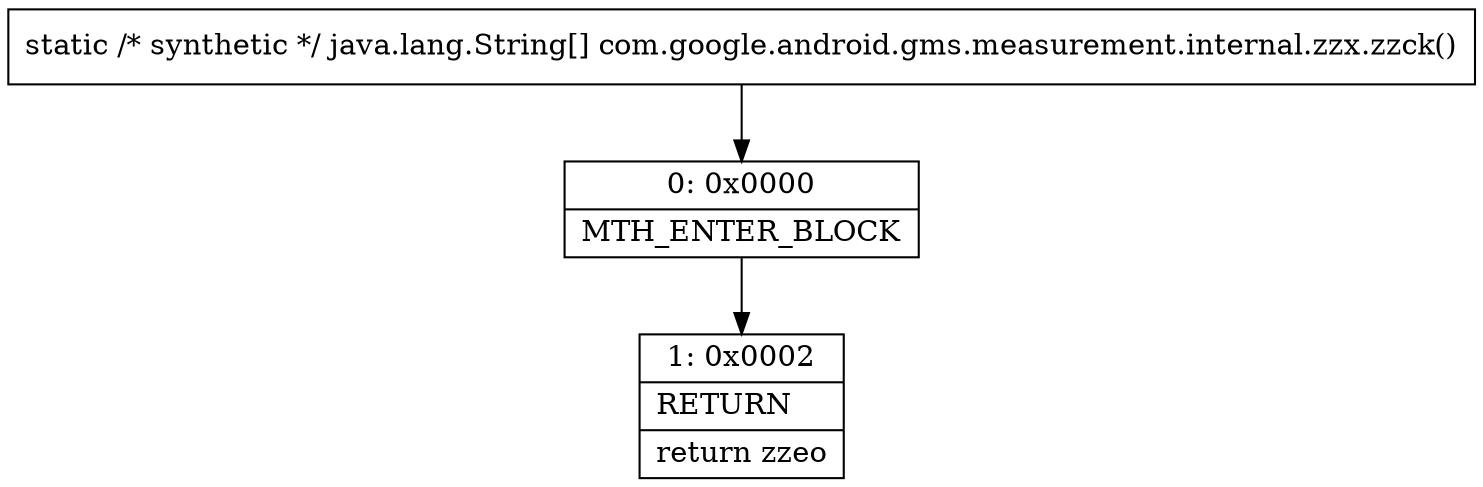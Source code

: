 digraph "CFG forcom.google.android.gms.measurement.internal.zzx.zzck()[Ljava\/lang\/String;" {
Node_0 [shape=record,label="{0\:\ 0x0000|MTH_ENTER_BLOCK\l}"];
Node_1 [shape=record,label="{1\:\ 0x0002|RETURN\l|return zzeo\l}"];
MethodNode[shape=record,label="{static \/* synthetic *\/ java.lang.String[] com.google.android.gms.measurement.internal.zzx.zzck() }"];
MethodNode -> Node_0;
Node_0 -> Node_1;
}

